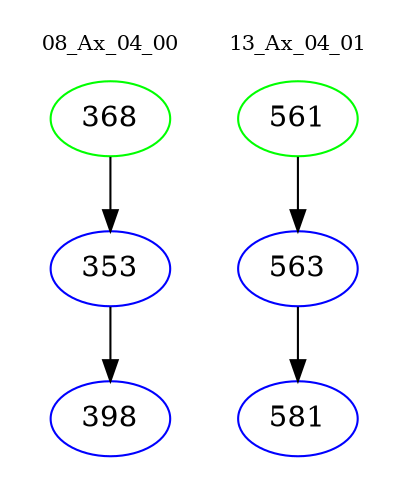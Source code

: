 digraph{
subgraph cluster_0 {
color = white
label = "08_Ax_04_00";
fontsize=10;
T0_368 [label="368", color="green"]
T0_368 -> T0_353 [color="black"]
T0_353 [label="353", color="blue"]
T0_353 -> T0_398 [color="black"]
T0_398 [label="398", color="blue"]
}
subgraph cluster_1 {
color = white
label = "13_Ax_04_01";
fontsize=10;
T1_561 [label="561", color="green"]
T1_561 -> T1_563 [color="black"]
T1_563 [label="563", color="blue"]
T1_563 -> T1_581 [color="black"]
T1_581 [label="581", color="blue"]
}
}

